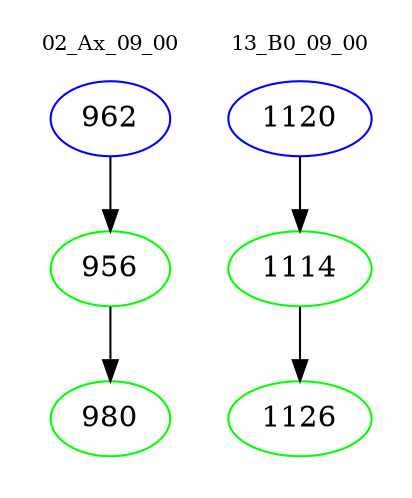 digraph{
subgraph cluster_0 {
color = white
label = "02_Ax_09_00";
fontsize=10;
T0_962 [label="962", color="blue"]
T0_962 -> T0_956 [color="black"]
T0_956 [label="956", color="green"]
T0_956 -> T0_980 [color="black"]
T0_980 [label="980", color="green"]
}
subgraph cluster_1 {
color = white
label = "13_B0_09_00";
fontsize=10;
T1_1120 [label="1120", color="blue"]
T1_1120 -> T1_1114 [color="black"]
T1_1114 [label="1114", color="green"]
T1_1114 -> T1_1126 [color="black"]
T1_1126 [label="1126", color="green"]
}
}
